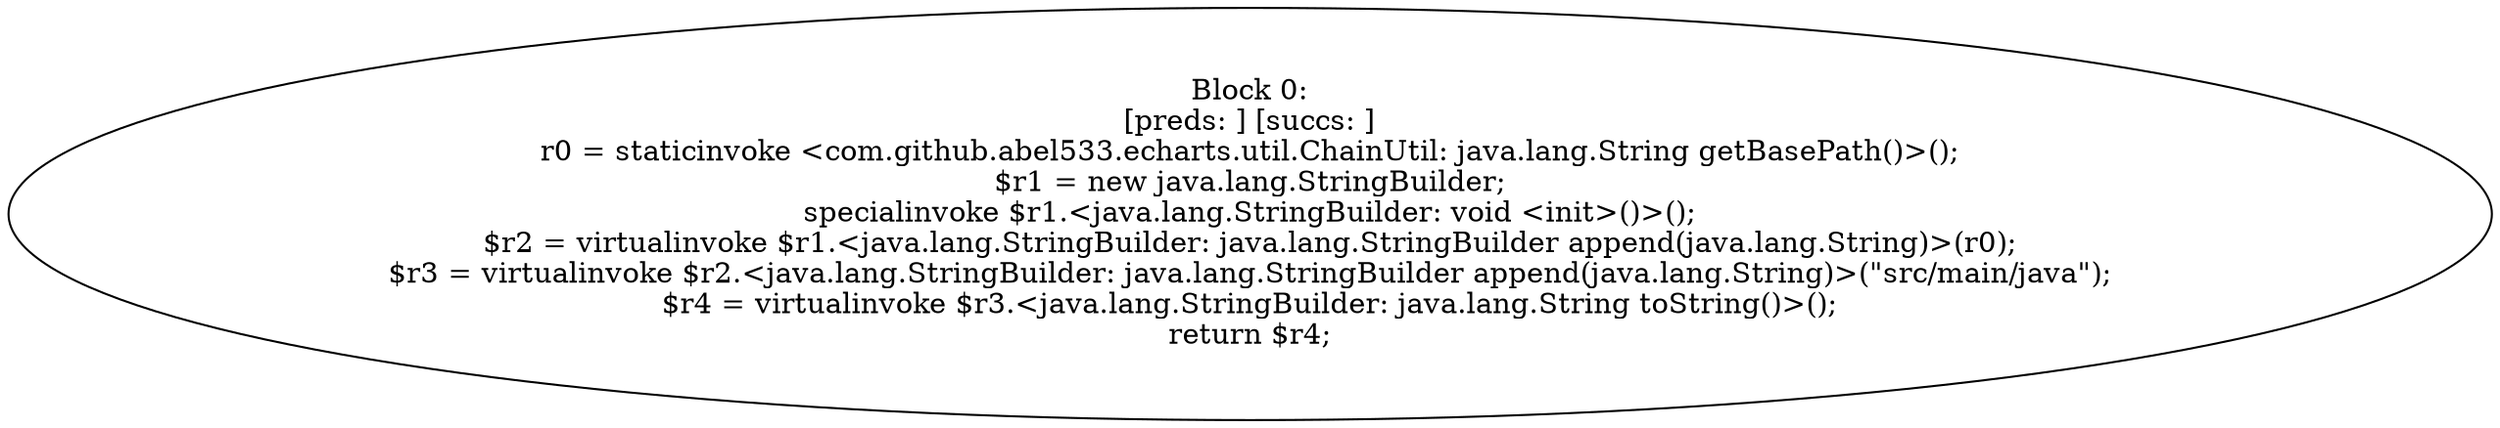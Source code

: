 digraph "unitGraph" {
    "Block 0:
[preds: ] [succs: ]
r0 = staticinvoke <com.github.abel533.echarts.util.ChainUtil: java.lang.String getBasePath()>();
$r1 = new java.lang.StringBuilder;
specialinvoke $r1.<java.lang.StringBuilder: void <init>()>();
$r2 = virtualinvoke $r1.<java.lang.StringBuilder: java.lang.StringBuilder append(java.lang.String)>(r0);
$r3 = virtualinvoke $r2.<java.lang.StringBuilder: java.lang.StringBuilder append(java.lang.String)>(\"src/main/java\");
$r4 = virtualinvoke $r3.<java.lang.StringBuilder: java.lang.String toString()>();
return $r4;
"
}

